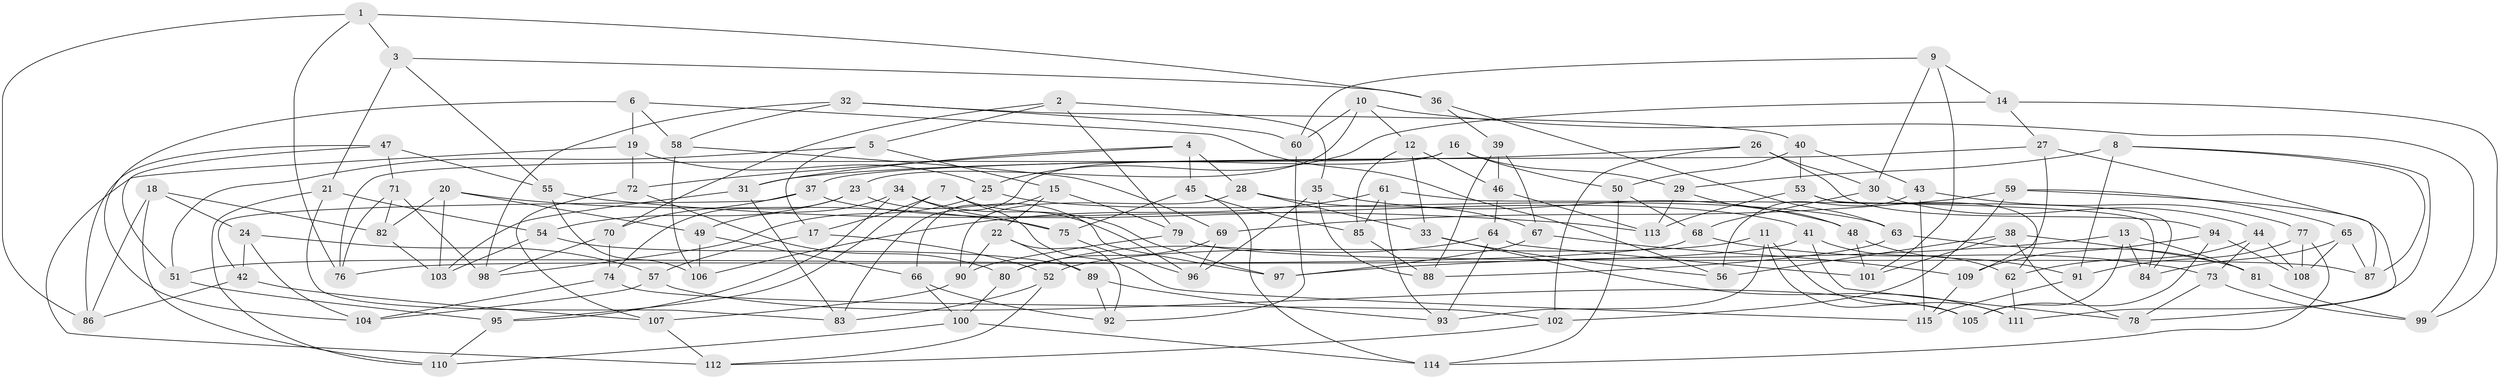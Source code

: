 // coarse degree distribution, {7: 0.08695652173913043, 11: 0.021739130434782608, 12: 0.021739130434782608, 10: 0.10869565217391304, 9: 0.043478260869565216, 6: 0.1956521739130435, 3: 0.043478260869565216, 4: 0.3695652173913043, 14: 0.021739130434782608, 5: 0.06521739130434782, 8: 0.021739130434782608}
// Generated by graph-tools (version 1.1) at 2025/20/03/04/25 18:20:45]
// undirected, 115 vertices, 230 edges
graph export_dot {
graph [start="1"]
  node [color=gray90,style=filled];
  1;
  2;
  3;
  4;
  5;
  6;
  7;
  8;
  9;
  10;
  11;
  12;
  13;
  14;
  15;
  16;
  17;
  18;
  19;
  20;
  21;
  22;
  23;
  24;
  25;
  26;
  27;
  28;
  29;
  30;
  31;
  32;
  33;
  34;
  35;
  36;
  37;
  38;
  39;
  40;
  41;
  42;
  43;
  44;
  45;
  46;
  47;
  48;
  49;
  50;
  51;
  52;
  53;
  54;
  55;
  56;
  57;
  58;
  59;
  60;
  61;
  62;
  63;
  64;
  65;
  66;
  67;
  68;
  69;
  70;
  71;
  72;
  73;
  74;
  75;
  76;
  77;
  78;
  79;
  80;
  81;
  82;
  83;
  84;
  85;
  86;
  87;
  88;
  89;
  90;
  91;
  92;
  93;
  94;
  95;
  96;
  97;
  98;
  99;
  100;
  101;
  102;
  103;
  104;
  105;
  106;
  107;
  108;
  109;
  110;
  111;
  112;
  113;
  114;
  115;
  1 -- 3;
  1 -- 36;
  1 -- 86;
  1 -- 76;
  2 -- 70;
  2 -- 35;
  2 -- 79;
  2 -- 5;
  3 -- 55;
  3 -- 36;
  3 -- 21;
  4 -- 28;
  4 -- 72;
  4 -- 45;
  4 -- 31;
  5 -- 15;
  5 -- 17;
  5 -- 51;
  6 -- 56;
  6 -- 104;
  6 -- 58;
  6 -- 19;
  7 -- 17;
  7 -- 95;
  7 -- 96;
  7 -- 115;
  8 -- 111;
  8 -- 87;
  8 -- 91;
  8 -- 29;
  9 -- 101;
  9 -- 14;
  9 -- 30;
  9 -- 60;
  10 -- 60;
  10 -- 99;
  10 -- 12;
  10 -- 23;
  11 -- 93;
  11 -- 52;
  11 -- 111;
  11 -- 105;
  12 -- 85;
  12 -- 33;
  12 -- 46;
  13 -- 105;
  13 -- 81;
  13 -- 97;
  13 -- 84;
  14 -- 99;
  14 -- 25;
  14 -- 27;
  15 -- 22;
  15 -- 66;
  15 -- 79;
  16 -- 50;
  16 -- 29;
  16 -- 83;
  16 -- 76;
  17 -- 52;
  17 -- 57;
  18 -- 110;
  18 -- 82;
  18 -- 24;
  18 -- 86;
  19 -- 72;
  19 -- 25;
  19 -- 112;
  20 -- 49;
  20 -- 103;
  20 -- 82;
  20 -- 75;
  21 -- 83;
  21 -- 110;
  21 -- 54;
  22 -- 89;
  22 -- 92;
  22 -- 90;
  23 -- 54;
  23 -- 97;
  23 -- 74;
  24 -- 42;
  24 -- 104;
  24 -- 57;
  25 -- 98;
  25 -- 63;
  26 -- 31;
  26 -- 94;
  26 -- 30;
  26 -- 102;
  27 -- 109;
  27 -- 37;
  27 -- 87;
  28 -- 33;
  28 -- 90;
  28 -- 67;
  29 -- 48;
  29 -- 113;
  30 -- 44;
  30 -- 68;
  31 -- 103;
  31 -- 83;
  32 -- 40;
  32 -- 58;
  32 -- 60;
  32 -- 98;
  33 -- 56;
  33 -- 111;
  34 -- 95;
  34 -- 75;
  34 -- 97;
  34 -- 49;
  35 -- 48;
  35 -- 88;
  35 -- 96;
  36 -- 63;
  36 -- 39;
  37 -- 41;
  37 -- 42;
  37 -- 70;
  38 -- 56;
  38 -- 81;
  38 -- 78;
  38 -- 101;
  39 -- 88;
  39 -- 46;
  39 -- 67;
  40 -- 50;
  40 -- 43;
  40 -- 53;
  41 -- 62;
  41 -- 78;
  41 -- 51;
  42 -- 86;
  42 -- 107;
  43 -- 56;
  43 -- 115;
  43 -- 77;
  44 -- 73;
  44 -- 62;
  44 -- 108;
  45 -- 75;
  45 -- 114;
  45 -- 85;
  46 -- 64;
  46 -- 113;
  47 -- 86;
  47 -- 71;
  47 -- 55;
  47 -- 51;
  48 -- 101;
  48 -- 91;
  49 -- 106;
  49 -- 66;
  50 -- 68;
  50 -- 114;
  51 -- 95;
  52 -- 83;
  52 -- 112;
  53 -- 62;
  53 -- 113;
  53 -- 84;
  54 -- 103;
  54 -- 89;
  55 -- 106;
  55 -- 113;
  57 -- 105;
  57 -- 104;
  58 -- 69;
  58 -- 106;
  59 -- 102;
  59 -- 78;
  59 -- 65;
  59 -- 69;
  60 -- 92;
  61 -- 106;
  61 -- 93;
  61 -- 84;
  61 -- 85;
  62 -- 111;
  63 -- 81;
  63 -- 88;
  64 -- 101;
  64 -- 93;
  64 -- 80;
  65 -- 108;
  65 -- 84;
  65 -- 87;
  66 -- 92;
  66 -- 100;
  67 -- 97;
  67 -- 109;
  68 -- 73;
  68 -- 76;
  69 -- 80;
  69 -- 96;
  70 -- 74;
  70 -- 98;
  71 -- 82;
  71 -- 76;
  71 -- 98;
  72 -- 80;
  72 -- 107;
  73 -- 99;
  73 -- 78;
  74 -- 102;
  74 -- 104;
  75 -- 96;
  77 -- 114;
  77 -- 91;
  77 -- 108;
  79 -- 87;
  79 -- 90;
  80 -- 100;
  81 -- 99;
  82 -- 103;
  85 -- 88;
  89 -- 93;
  89 -- 92;
  90 -- 107;
  91 -- 115;
  94 -- 105;
  94 -- 109;
  94 -- 108;
  95 -- 110;
  100 -- 114;
  100 -- 110;
  102 -- 112;
  107 -- 112;
  109 -- 115;
}
